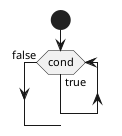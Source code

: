 {
  "sha1": "dso2podjw77psjmb274wlc3nmrbccbf",
  "insertion": {
    "when": "2024-06-01T09:03:03.423Z",
    "url": "https://forum.plantuml.net/9874/detach-after-endwhile-does-not-detach",
    "user": "plantuml@gmail.com"
  }
}
@startuml
start
while(cond)is(true)
endwhile(false)
detach
@enduml
